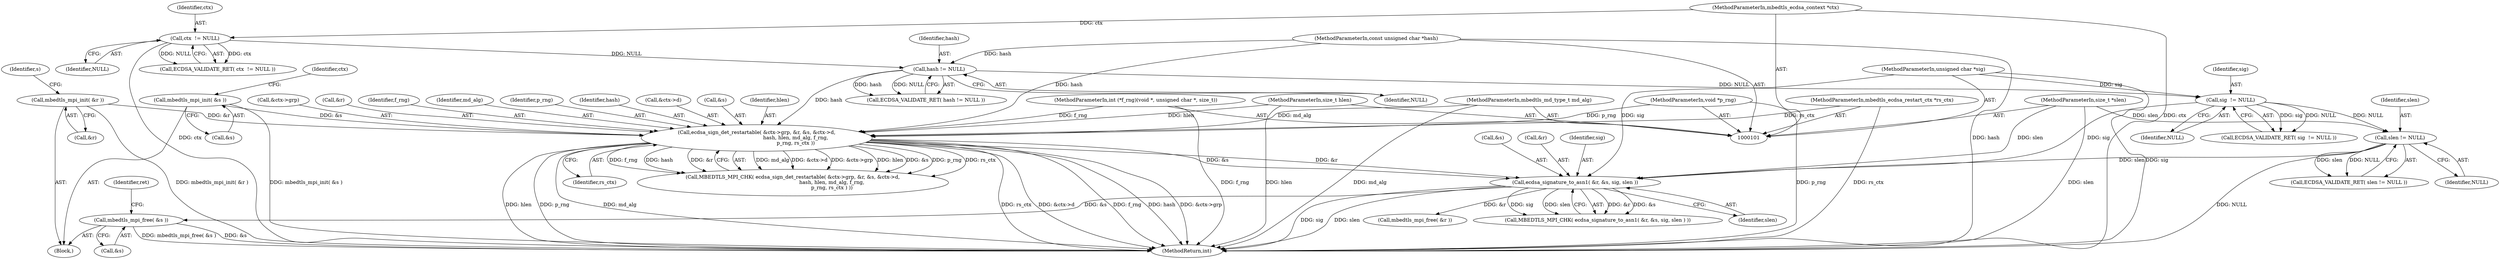 digraph "0_mbedtls_33f66ba6fd234114aa37f0209dac031bb2870a9b_3@API" {
"1000169" [label="(Call,mbedtls_mpi_free( &s ))"];
"1000158" [label="(Call,ecdsa_signature_to_asn1( &r, &s, sig, slen ))"];
"1000138" [label="(Call,ecdsa_sign_det_restartable( &ctx->grp, &r, &s, &ctx->d,\n                                                 hash, hlen, md_alg, f_rng,\n                                                 p_rng, rs_ctx ))"];
"1000131" [label="(Call,mbedtls_mpi_init( &r ))"];
"1000134" [label="(Call,mbedtls_mpi_init( &s ))"];
"1000120" [label="(Call,hash != NULL)"];
"1000104" [label="(MethodParameterIn,const unsigned char *hash)"];
"1000116" [label="(Call,ctx  != NULL)"];
"1000102" [label="(MethodParameterIn,mbedtls_ecdsa_context *ctx)"];
"1000105" [label="(MethodParameterIn,size_t hlen)"];
"1000103" [label="(MethodParameterIn,mbedtls_md_type_t md_alg)"];
"1000108" [label="(MethodParameterIn,int (*f_rng)(void *, unsigned char *, size_t))"];
"1000109" [label="(MethodParameterIn,void *p_rng)"];
"1000110" [label="(MethodParameterIn,mbedtls_ecdsa_restart_ctx *rs_ctx)"];
"1000124" [label="(Call,sig  != NULL)"];
"1000106" [label="(MethodParameterIn,unsigned char *sig)"];
"1000128" [label="(Call,slen != NULL)"];
"1000107" [label="(MethodParameterIn,size_t *slen)"];
"1000157" [label="(Call,MBEDTLS_MPI_CHK( ecdsa_signature_to_asn1( &r, &s, sig, slen ) ))"];
"1000154" [label="(Identifier,f_rng)"];
"1000141" [label="(Identifier,ctx)"];
"1000117" [label="(Identifier,ctx)"];
"1000138" [label="(Call,ecdsa_sign_det_restartable( &ctx->grp, &r, &s, &ctx->d,\n                                                 hash, hlen, md_alg, f_rng,\n                                                 p_rng, rs_ctx ))"];
"1000119" [label="(Call,ECDSA_VALIDATE_RET( hash != NULL ))"];
"1000105" [label="(MethodParameterIn,size_t hlen)"];
"1000153" [label="(Identifier,md_alg)"];
"1000110" [label="(MethodParameterIn,mbedtls_ecdsa_restart_ctx *rs_ctx)"];
"1000156" [label="(Identifier,rs_ctx)"];
"1000103" [label="(MethodParameterIn,mbedtls_md_type_t md_alg)"];
"1000108" [label="(MethodParameterIn,int (*f_rng)(void *, unsigned char *, size_t))"];
"1000115" [label="(Call,ECDSA_VALIDATE_RET( ctx  != NULL ))"];
"1000163" [label="(Identifier,sig)"];
"1000123" [label="(Call,ECDSA_VALIDATE_RET( sig  != NULL ))"];
"1000173" [label="(Identifier,ret)"];
"1000155" [label="(Identifier,p_rng)"];
"1000136" [label="(Identifier,s)"];
"1000118" [label="(Identifier,NULL)"];
"1000170" [label="(Call,&s)"];
"1000161" [label="(Call,&s)"];
"1000135" [label="(Call,&s)"];
"1000129" [label="(Identifier,slen)"];
"1000151" [label="(Identifier,hash)"];
"1000164" [label="(Identifier,slen)"];
"1000147" [label="(Call,&ctx->d)"];
"1000111" [label="(Block,)"];
"1000174" [label="(MethodReturn,int)"];
"1000169" [label="(Call,mbedtls_mpi_free( &s ))"];
"1000106" [label="(MethodParameterIn,unsigned char *sig)"];
"1000131" [label="(Call,mbedtls_mpi_init( &r ))"];
"1000107" [label="(MethodParameterIn,size_t *slen)"];
"1000134" [label="(Call,mbedtls_mpi_init( &s ))"];
"1000145" [label="(Call,&s)"];
"1000104" [label="(MethodParameterIn,const unsigned char *hash)"];
"1000122" [label="(Identifier,NULL)"];
"1000128" [label="(Call,slen != NULL)"];
"1000152" [label="(Identifier,hlen)"];
"1000126" [label="(Identifier,NULL)"];
"1000102" [label="(MethodParameterIn,mbedtls_ecdsa_context *ctx)"];
"1000132" [label="(Call,&r)"];
"1000158" [label="(Call,ecdsa_signature_to_asn1( &r, &s, sig, slen ))"];
"1000116" [label="(Call,ctx  != NULL)"];
"1000139" [label="(Call,&ctx->grp)"];
"1000125" [label="(Identifier,sig)"];
"1000120" [label="(Call,hash != NULL)"];
"1000137" [label="(Call,MBEDTLS_MPI_CHK( ecdsa_sign_det_restartable( &ctx->grp, &r, &s, &ctx->d,\n                                                 hash, hlen, md_alg, f_rng,\n                                                 p_rng, rs_ctx ) ))"];
"1000127" [label="(Call,ECDSA_VALIDATE_RET( slen != NULL ))"];
"1000130" [label="(Identifier,NULL)"];
"1000159" [label="(Call,&r)"];
"1000166" [label="(Call,mbedtls_mpi_free( &r ))"];
"1000143" [label="(Call,&r)"];
"1000121" [label="(Identifier,hash)"];
"1000109" [label="(MethodParameterIn,void *p_rng)"];
"1000124" [label="(Call,sig  != NULL)"];
"1000169" -> "1000111"  [label="AST: "];
"1000169" -> "1000170"  [label="CFG: "];
"1000170" -> "1000169"  [label="AST: "];
"1000173" -> "1000169"  [label="CFG: "];
"1000169" -> "1000174"  [label="DDG: mbedtls_mpi_free( &s )"];
"1000169" -> "1000174"  [label="DDG: &s"];
"1000158" -> "1000169"  [label="DDG: &s"];
"1000158" -> "1000157"  [label="AST: "];
"1000158" -> "1000164"  [label="CFG: "];
"1000159" -> "1000158"  [label="AST: "];
"1000161" -> "1000158"  [label="AST: "];
"1000163" -> "1000158"  [label="AST: "];
"1000164" -> "1000158"  [label="AST: "];
"1000157" -> "1000158"  [label="CFG: "];
"1000158" -> "1000174"  [label="DDG: sig"];
"1000158" -> "1000174"  [label="DDG: slen"];
"1000158" -> "1000157"  [label="DDG: &r"];
"1000158" -> "1000157"  [label="DDG: &s"];
"1000158" -> "1000157"  [label="DDG: sig"];
"1000158" -> "1000157"  [label="DDG: slen"];
"1000138" -> "1000158"  [label="DDG: &r"];
"1000138" -> "1000158"  [label="DDG: &s"];
"1000124" -> "1000158"  [label="DDG: sig"];
"1000106" -> "1000158"  [label="DDG: sig"];
"1000128" -> "1000158"  [label="DDG: slen"];
"1000107" -> "1000158"  [label="DDG: slen"];
"1000158" -> "1000166"  [label="DDG: &r"];
"1000138" -> "1000137"  [label="AST: "];
"1000138" -> "1000156"  [label="CFG: "];
"1000139" -> "1000138"  [label="AST: "];
"1000143" -> "1000138"  [label="AST: "];
"1000145" -> "1000138"  [label="AST: "];
"1000147" -> "1000138"  [label="AST: "];
"1000151" -> "1000138"  [label="AST: "];
"1000152" -> "1000138"  [label="AST: "];
"1000153" -> "1000138"  [label="AST: "];
"1000154" -> "1000138"  [label="AST: "];
"1000155" -> "1000138"  [label="AST: "];
"1000156" -> "1000138"  [label="AST: "];
"1000137" -> "1000138"  [label="CFG: "];
"1000138" -> "1000174"  [label="DDG: f_rng"];
"1000138" -> "1000174"  [label="DDG: hash"];
"1000138" -> "1000174"  [label="DDG: &ctx->grp"];
"1000138" -> "1000174"  [label="DDG: hlen"];
"1000138" -> "1000174"  [label="DDG: p_rng"];
"1000138" -> "1000174"  [label="DDG: md_alg"];
"1000138" -> "1000174"  [label="DDG: rs_ctx"];
"1000138" -> "1000174"  [label="DDG: &ctx->d"];
"1000138" -> "1000137"  [label="DDG: md_alg"];
"1000138" -> "1000137"  [label="DDG: &ctx->d"];
"1000138" -> "1000137"  [label="DDG: &ctx->grp"];
"1000138" -> "1000137"  [label="DDG: hlen"];
"1000138" -> "1000137"  [label="DDG: &s"];
"1000138" -> "1000137"  [label="DDG: p_rng"];
"1000138" -> "1000137"  [label="DDG: rs_ctx"];
"1000138" -> "1000137"  [label="DDG: f_rng"];
"1000138" -> "1000137"  [label="DDG: hash"];
"1000138" -> "1000137"  [label="DDG: &r"];
"1000131" -> "1000138"  [label="DDG: &r"];
"1000134" -> "1000138"  [label="DDG: &s"];
"1000120" -> "1000138"  [label="DDG: hash"];
"1000104" -> "1000138"  [label="DDG: hash"];
"1000105" -> "1000138"  [label="DDG: hlen"];
"1000103" -> "1000138"  [label="DDG: md_alg"];
"1000108" -> "1000138"  [label="DDG: f_rng"];
"1000109" -> "1000138"  [label="DDG: p_rng"];
"1000110" -> "1000138"  [label="DDG: rs_ctx"];
"1000131" -> "1000111"  [label="AST: "];
"1000131" -> "1000132"  [label="CFG: "];
"1000132" -> "1000131"  [label="AST: "];
"1000136" -> "1000131"  [label="CFG: "];
"1000131" -> "1000174"  [label="DDG: mbedtls_mpi_init( &r )"];
"1000134" -> "1000111"  [label="AST: "];
"1000134" -> "1000135"  [label="CFG: "];
"1000135" -> "1000134"  [label="AST: "];
"1000141" -> "1000134"  [label="CFG: "];
"1000134" -> "1000174"  [label="DDG: mbedtls_mpi_init( &s )"];
"1000120" -> "1000119"  [label="AST: "];
"1000120" -> "1000122"  [label="CFG: "];
"1000121" -> "1000120"  [label="AST: "];
"1000122" -> "1000120"  [label="AST: "];
"1000119" -> "1000120"  [label="CFG: "];
"1000120" -> "1000119"  [label="DDG: hash"];
"1000120" -> "1000119"  [label="DDG: NULL"];
"1000104" -> "1000120"  [label="DDG: hash"];
"1000116" -> "1000120"  [label="DDG: NULL"];
"1000120" -> "1000124"  [label="DDG: NULL"];
"1000104" -> "1000101"  [label="AST: "];
"1000104" -> "1000174"  [label="DDG: hash"];
"1000116" -> "1000115"  [label="AST: "];
"1000116" -> "1000118"  [label="CFG: "];
"1000117" -> "1000116"  [label="AST: "];
"1000118" -> "1000116"  [label="AST: "];
"1000115" -> "1000116"  [label="CFG: "];
"1000116" -> "1000174"  [label="DDG: ctx"];
"1000116" -> "1000115"  [label="DDG: ctx"];
"1000116" -> "1000115"  [label="DDG: NULL"];
"1000102" -> "1000116"  [label="DDG: ctx"];
"1000102" -> "1000101"  [label="AST: "];
"1000102" -> "1000174"  [label="DDG: ctx"];
"1000105" -> "1000101"  [label="AST: "];
"1000105" -> "1000174"  [label="DDG: hlen"];
"1000103" -> "1000101"  [label="AST: "];
"1000103" -> "1000174"  [label="DDG: md_alg"];
"1000108" -> "1000101"  [label="AST: "];
"1000108" -> "1000174"  [label="DDG: f_rng"];
"1000109" -> "1000101"  [label="AST: "];
"1000109" -> "1000174"  [label="DDG: p_rng"];
"1000110" -> "1000101"  [label="AST: "];
"1000110" -> "1000174"  [label="DDG: rs_ctx"];
"1000124" -> "1000123"  [label="AST: "];
"1000124" -> "1000126"  [label="CFG: "];
"1000125" -> "1000124"  [label="AST: "];
"1000126" -> "1000124"  [label="AST: "];
"1000123" -> "1000124"  [label="CFG: "];
"1000124" -> "1000123"  [label="DDG: sig"];
"1000124" -> "1000123"  [label="DDG: NULL"];
"1000106" -> "1000124"  [label="DDG: sig"];
"1000124" -> "1000128"  [label="DDG: NULL"];
"1000106" -> "1000101"  [label="AST: "];
"1000106" -> "1000174"  [label="DDG: sig"];
"1000128" -> "1000127"  [label="AST: "];
"1000128" -> "1000130"  [label="CFG: "];
"1000129" -> "1000128"  [label="AST: "];
"1000130" -> "1000128"  [label="AST: "];
"1000127" -> "1000128"  [label="CFG: "];
"1000128" -> "1000174"  [label="DDG: NULL"];
"1000128" -> "1000127"  [label="DDG: slen"];
"1000128" -> "1000127"  [label="DDG: NULL"];
"1000107" -> "1000128"  [label="DDG: slen"];
"1000107" -> "1000101"  [label="AST: "];
"1000107" -> "1000174"  [label="DDG: slen"];
}
